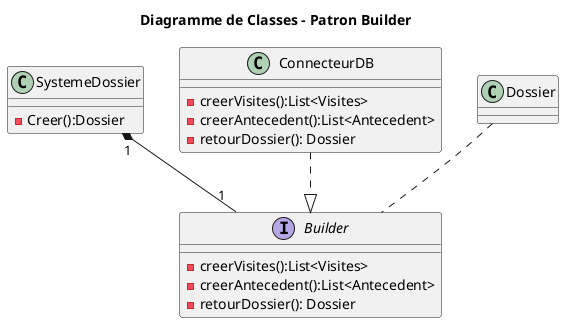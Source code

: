 @startuml builderclasses

title "Diagramme de Classes - Patron Builder"


class SystemeDossier{
    -Creer():Dossier
}

Interface Builder{
    - creerVisites():List<Visites>
    - creerAntecedent():List<Antecedent>
    - retourDossier(): Dossier
}

class ConnecteurDB{
    - creerVisites():List<Visites>
    - creerAntecedent():List<Antecedent>
    - retourDossier(): Dossier
}

class Dossier{}

SystemeDossier "1" *-- "1" Builder
ConnecteurDB ..|> Builder
Dossier .. Builder


@enduml